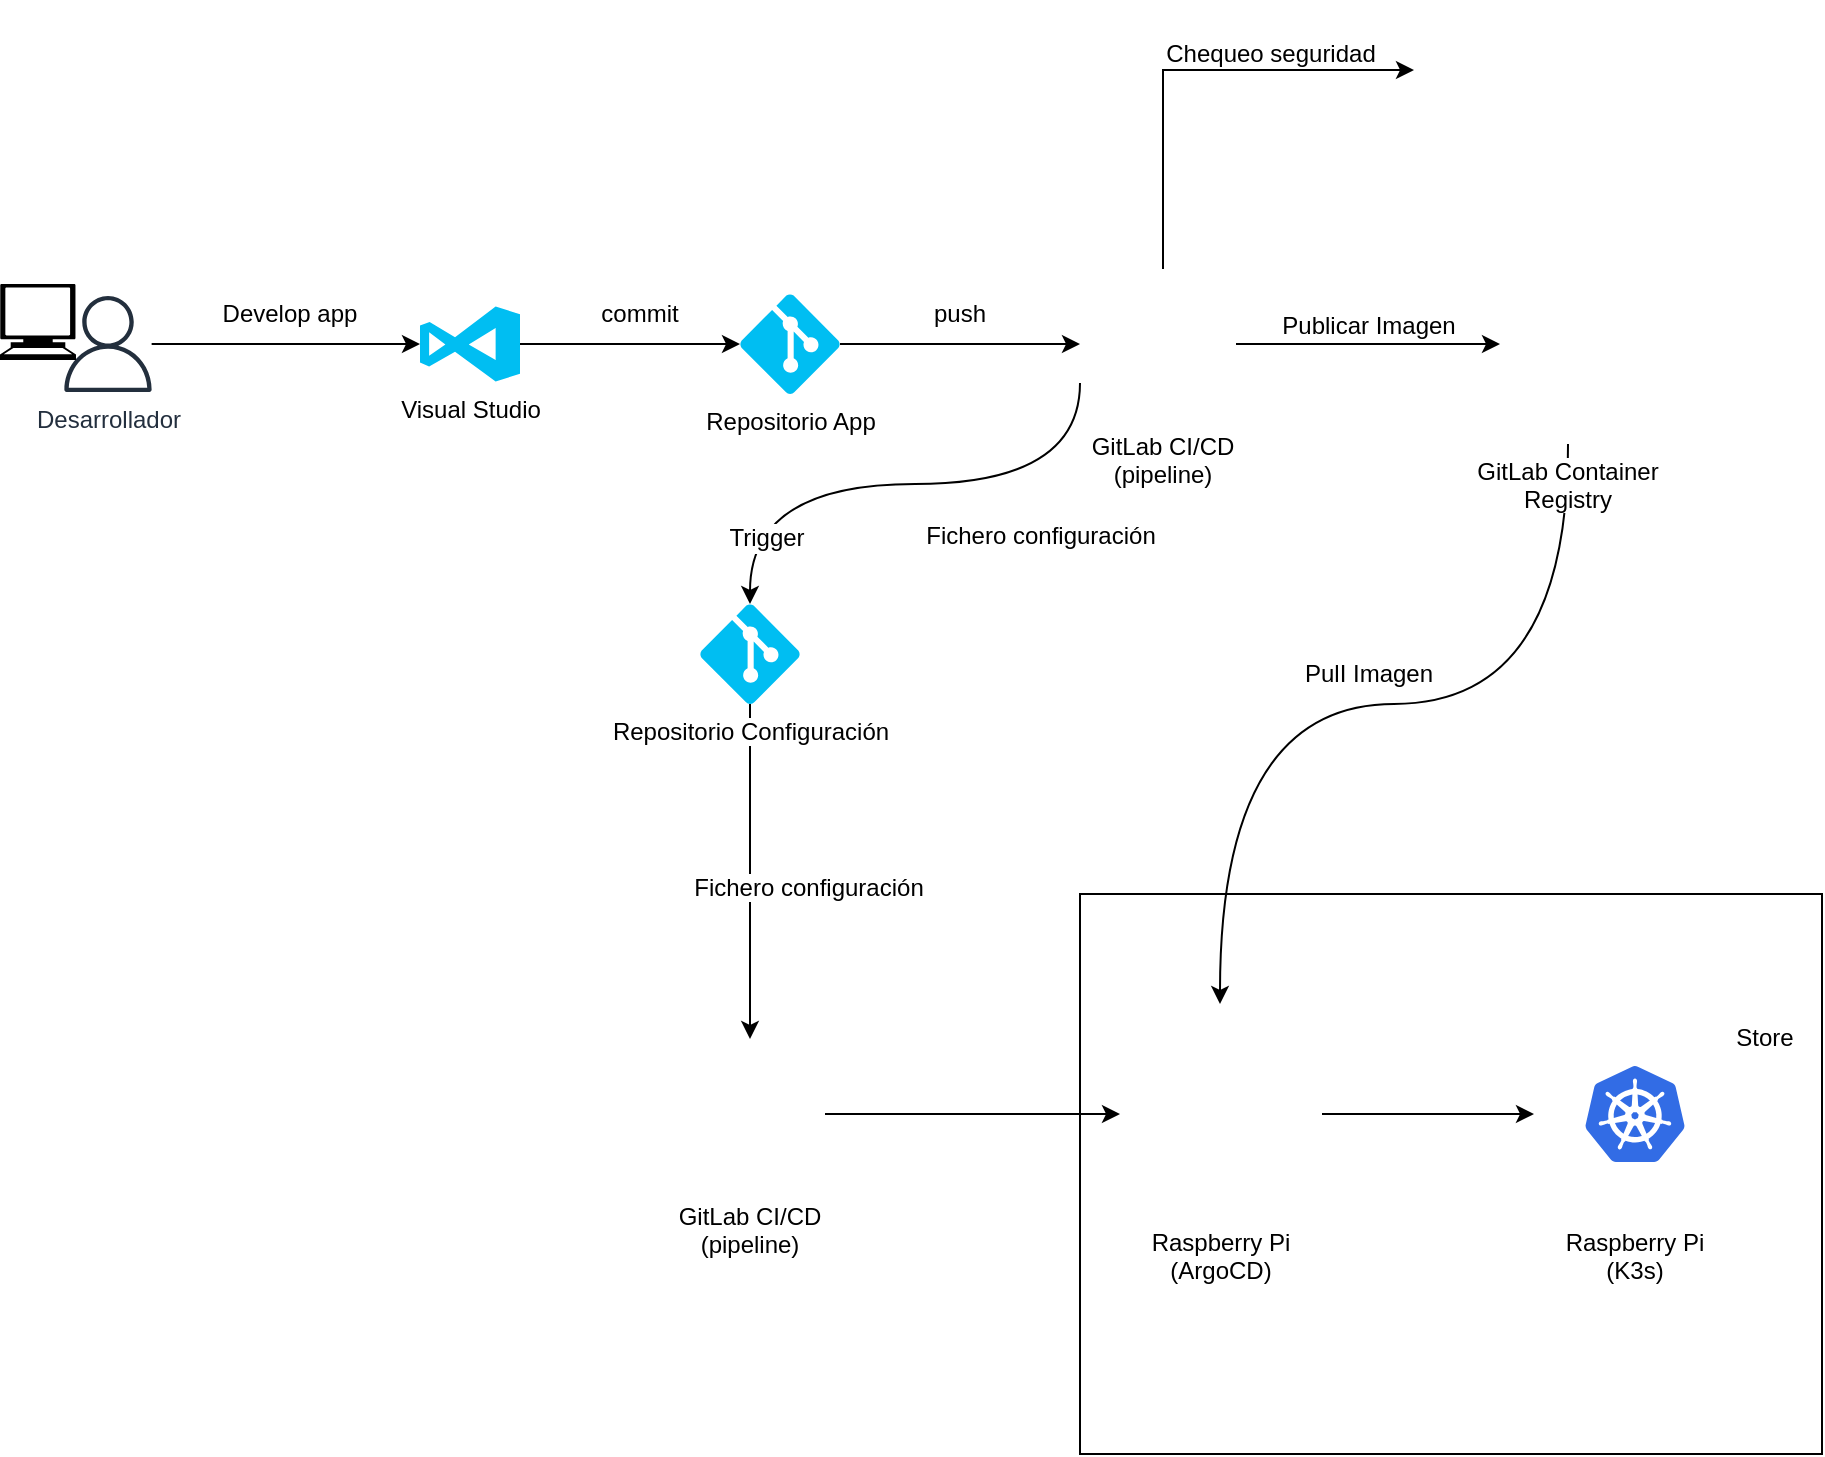 <mxfile version="21.3.2" type="google">
  <diagram name="Página-1" id="MsnoNWrRzmjqmd0Z6T3_">
    <mxGraphModel grid="1" page="1" gridSize="10" guides="1" tooltips="1" connect="1" arrows="1" fold="1" pageScale="1" pageWidth="827" pageHeight="1169" math="0" shadow="0">
      <root>
        <mxCell id="0" />
        <mxCell id="1" parent="0" />
        <mxCell id="6goechbQKsv9K9hbTXDx-4" value="" style="rounded=0;whiteSpace=wrap;html=1;" vertex="1" parent="1">
          <mxGeometry x="590" y="585" width="371" height="280" as="geometry" />
        </mxCell>
        <mxCell id="66gZf7kCn8pJGDCcsi5C-2" value="Raspberry Pi&#xa;(K3s)" style="shape=image;verticalLabelPosition=bottom;labelBackgroundColor=default;verticalAlign=top;aspect=fixed;imageAspect=0;image=https://static.thenounproject.com/png/1278470-200.png;" vertex="1" parent="1">
          <mxGeometry x="817" y="644.5" width="101" height="101" as="geometry" />
        </mxCell>
        <mxCell id="66gZf7kCn8pJGDCcsi5C-1" value="Raspberry Pi&#xa;(ArgoCD)" style="shape=image;verticalLabelPosition=bottom;labelBackgroundColor=default;verticalAlign=top;aspect=fixed;imageAspect=0;image=https://static.thenounproject.com/png/1278470-200.png;" vertex="1" parent="1">
          <mxGeometry x="610" y="644.5" width="101" height="101" as="geometry" />
        </mxCell>
        <mxCell id="uew_RBAOAXGTJZYq1Md9-3" style="edgeStyle=orthogonalEdgeStyle;rounded=0;orthogonalLoop=1;jettySize=auto;html=1;entryX=0;entryY=0.5;entryDx=0;entryDy=0;entryPerimeter=0;" edge="1" parent="1" source="uew_RBAOAXGTJZYq1Md9-17" target="uew_RBAOAXGTJZYq1Md9-2">
          <mxGeometry relative="1" as="geometry">
            <mxPoint x="240" y="310" as="targetPoint" />
            <mxPoint x="130" y="310" as="sourcePoint" />
          </mxGeometry>
        </mxCell>
        <mxCell id="uew_RBAOAXGTJZYq1Md9-5" style="edgeStyle=orthogonalEdgeStyle;rounded=0;orthogonalLoop=1;jettySize=auto;html=1;exitX=1;exitY=0.5;exitDx=0;exitDy=0;exitPerimeter=0;entryX=0;entryY=0.5;entryDx=0;entryDy=0;entryPerimeter=0;" edge="1" parent="1" source="uew_RBAOAXGTJZYq1Md9-2" target="uew_RBAOAXGTJZYq1Md9-4">
          <mxGeometry relative="1" as="geometry" />
        </mxCell>
        <mxCell id="uew_RBAOAXGTJZYq1Md9-2" value="Visual Studio" style="verticalLabelPosition=bottom;html=1;verticalAlign=top;align=center;strokeColor=none;fillColor=#00BEF2;shape=mxgraph.azure.visual_studio_online;" vertex="1" parent="1">
          <mxGeometry x="260" y="291.25" width="50" height="37.5" as="geometry" />
        </mxCell>
        <mxCell id="uew_RBAOAXGTJZYq1Md9-7" style="edgeStyle=orthogonalEdgeStyle;rounded=0;orthogonalLoop=1;jettySize=auto;html=1;exitX=1;exitY=0.5;exitDx=0;exitDy=0;exitPerimeter=0;entryX=0;entryY=0.5;entryDx=0;entryDy=0;" edge="1" parent="1" source="uew_RBAOAXGTJZYq1Md9-4">
          <mxGeometry relative="1" as="geometry">
            <mxPoint x="590" y="310" as="targetPoint" />
          </mxGeometry>
        </mxCell>
        <mxCell id="uew_RBAOAXGTJZYq1Md9-4" value="Repositorio App" style="verticalLabelPosition=bottom;html=1;verticalAlign=top;align=center;strokeColor=none;fillColor=#00BEF2;shape=mxgraph.azure.git_repository;" vertex="1" parent="1">
          <mxGeometry x="420" y="285" width="50" height="50" as="geometry" />
        </mxCell>
        <mxCell id="uew_RBAOAXGTJZYq1Md9-9" value="Develop app" style="text;html=1;strokeColor=none;fillColor=none;align=center;verticalAlign=middle;whiteSpace=wrap;rounded=0;" vertex="1" parent="1">
          <mxGeometry x="160" y="280" width="70" height="30" as="geometry" />
        </mxCell>
        <mxCell id="uew_RBAOAXGTJZYq1Md9-11" value="commit" style="text;html=1;strokeColor=none;fillColor=none;align=center;verticalAlign=middle;whiteSpace=wrap;rounded=0;" vertex="1" parent="1">
          <mxGeometry x="340" y="280" width="60" height="30" as="geometry" />
        </mxCell>
        <mxCell id="uew_RBAOAXGTJZYq1Md9-36" style="edgeStyle=orthogonalEdgeStyle;rounded=0;orthogonalLoop=1;jettySize=auto;html=1;exitX=0;exitY=0.75;exitDx=0;exitDy=0;entryX=0.5;entryY=0;entryDx=0;entryDy=0;curved=1;entryPerimeter=0;" edge="1" parent="1" target="2NlglB8Nsqgp8falOXYb-2">
          <mxGeometry relative="1" as="geometry">
            <Array as="points">
              <mxPoint x="590" y="380" />
              <mxPoint x="425" y="380" />
            </Array>
            <mxPoint x="590" y="329.5" as="sourcePoint" />
          </mxGeometry>
        </mxCell>
        <mxCell id="6goechbQKsv9K9hbTXDx-8" style="edgeStyle=orthogonalEdgeStyle;rounded=0;orthogonalLoop=1;jettySize=auto;html=1;exitX=1;exitY=0.5;exitDx=0;exitDy=0;entryX=0;entryY=0.5;entryDx=0;entryDy=0;startArrow=none;startFill=0;" edge="1" parent="1">
          <mxGeometry relative="1" as="geometry">
            <mxPoint x="668" y="310" as="sourcePoint" />
            <mxPoint x="800" y="310" as="targetPoint" />
          </mxGeometry>
        </mxCell>
        <mxCell id="uew_RBAOAXGTJZYq1Md9-33" value="Fichero configuración" style="shape=image;html=1;verticalAlign=top;verticalLabelPosition=bottom;labelBackgroundColor=#ffffff;imageAspect=0;aspect=fixed;image=https://cdn1.iconfinder.com/data/icons/bootstrap-vol-3/16/filetype-yml-128.png" vertex="1" parent="1">
          <mxGeometry x="546" y="344" width="48" height="48" as="geometry" />
        </mxCell>
        <mxCell id="uew_RBAOAXGTJZYq1Md9-37" value="push" style="text;html=1;strokeColor=none;fillColor=none;align=center;verticalAlign=middle;whiteSpace=wrap;rounded=0;" vertex="1" parent="1">
          <mxGeometry x="500" y="280" width="60" height="30" as="geometry" />
        </mxCell>
        <mxCell id="uew_RBAOAXGTJZYq1Md9-31" value="" style="shape=image;verticalLabelPosition=bottom;labelBackgroundColor=default;verticalAlign=top;aspect=fixed;imageAspect=0;image=https://www.svgrepo.com/show/354365/sonarqube.svg;" vertex="1" parent="1">
          <mxGeometry x="757" y="138" width="70" height="70" as="geometry" />
        </mxCell>
        <mxCell id="uew_RBAOAXGTJZYq1Md9-35" value="" style="image;sketch=0;aspect=fixed;html=1;points=[];align=center;fontSize=12;image=img/lib/mscae/Kubernetes.svg;" vertex="1" parent="1">
          <mxGeometry x="842.5" y="671" width="50" height="48" as="geometry" />
        </mxCell>
        <mxCell id="6goechbQKsv9K9hbTXDx-2" style="edgeStyle=orthogonalEdgeStyle;rounded=0;orthogonalLoop=1;jettySize=auto;html=1;exitX=1;exitY=0.5;exitDx=0;exitDy=0;entryX=0;entryY=0.5;entryDx=0;entryDy=0;" edge="1" parent="1" source="66gZf7kCn8pJGDCcsi5C-1" target="66gZf7kCn8pJGDCcsi5C-2">
          <mxGeometry relative="1" as="geometry" />
        </mxCell>
        <mxCell id="IhiTzGA50cmb-pU29daW-2" style="edgeStyle=orthogonalEdgeStyle;rounded=0;orthogonalLoop=1;jettySize=auto;html=1;curved=1;startArrow=classic;startFill=1;endArrow=none;endFill=0;entryX=0.5;entryY=1;entryDx=0;entryDy=0;" edge="1" parent="1" target="Q5xqsGr5oPZHppVBRSi1-2">
          <mxGeometry relative="1" as="geometry">
            <mxPoint x="830" y="370" as="targetPoint" />
            <mxPoint x="660" y="640" as="sourcePoint" />
            <Array as="points">
              <mxPoint x="660" y="490" />
              <mxPoint x="834" y="490" />
            </Array>
          </mxGeometry>
        </mxCell>
        <mxCell id="uew_RBAOAXGTJZYq1Md9-20" value="" style="shape=image;verticalLabelPosition=bottom;labelBackgroundColor=default;verticalAlign=top;aspect=fixed;imageAspect=0;image=https://cncf-branding.netlify.app/img/projects/argo/icon/color/argo-icon-color.png;" vertex="1" parent="1">
          <mxGeometry x="620" y="655" width="80" height="80" as="geometry" />
        </mxCell>
        <mxCell id="6goechbQKsv9K9hbTXDx-10" value="Publicar Imagen" style="text;html=1;align=center;verticalAlign=middle;resizable=0;points=[];autosize=1;strokeColor=none;fillColor=none;" vertex="1" parent="1">
          <mxGeometry x="679" y="286" width="110" height="30" as="geometry" />
        </mxCell>
        <mxCell id="IhiTzGA50cmb-pU29daW-3" value="PulI Imagen" style="text;html=1;align=center;verticalAlign=middle;resizable=0;points=[];autosize=1;strokeColor=none;fillColor=none;" vertex="1" parent="1">
          <mxGeometry x="689" y="460" width="90" height="30" as="geometry" />
        </mxCell>
        <mxCell id="Q5xqsGr5oPZHppVBRSi1-2" value="GitLab Container&#xa;Registry" style="shape=image;verticalLabelPosition=bottom;labelBackgroundColor=default;verticalAlign=top;aspect=fixed;imageAspect=0;image=https://gitlab.com/uploads/-/system/project/avatar/12212610/gitlab-slack-archivist-icon.png;" vertex="1" parent="1">
          <mxGeometry x="784" y="260" width="100" height="100" as="geometry" />
        </mxCell>
        <mxCell id="6pu60VXScyzwHpyzf8q0-1" style="edgeStyle=orthogonalEdgeStyle;rounded=0;orthogonalLoop=1;jettySize=auto;html=1;exitX=0.5;exitY=0;exitDx=0;exitDy=0;entryX=0;entryY=0.5;entryDx=0;entryDy=0;" edge="1" parent="1" source="Q5xqsGr5oPZHppVBRSi1-3" target="uew_RBAOAXGTJZYq1Md9-31">
          <mxGeometry relative="1" as="geometry" />
        </mxCell>
        <mxCell id="Q5xqsGr5oPZHppVBRSi1-3" value="GitLab CI/CD&#xa;(pipeline)" style="shape=image;verticalLabelPosition=bottom;labelBackgroundColor=default;verticalAlign=top;aspect=fixed;imageAspect=0;image=https://cdn-icons-png.flaticon.com/512/5968/5968853.png;" vertex="1" parent="1">
          <mxGeometry x="594" y="272.5" width="75" height="75" as="geometry" />
        </mxCell>
        <mxCell id="6pu60VXScyzwHpyzf8q0-2" value="Chequeo seguridad" style="text;html=1;align=center;verticalAlign=middle;resizable=0;points=[];autosize=1;strokeColor=none;fillColor=none;" vertex="1" parent="1">
          <mxGeometry x="620" y="150" width="130" height="30" as="geometry" />
        </mxCell>
        <mxCell id="6pu60VXScyzwHpyzf8q0-3" value="Trigger" style="text;html=1;align=center;verticalAlign=middle;resizable=0;points=[];autosize=1;strokeColor=none;fillColor=none;labelBackgroundColor=default;" vertex="1" parent="1">
          <mxGeometry x="402.5" y="392" width="60" height="30" as="geometry" />
        </mxCell>
        <mxCell id="0w_XXnoHaXdIjj3HbO3M-1" value="" style="group" connectable="0" vertex="1" parent="1">
          <mxGeometry x="50" y="280" width="78" height="54" as="geometry" />
        </mxCell>
        <mxCell id="uew_RBAOAXGTJZYq1Md9-17" value="Desarrollador" style="sketch=0;outlineConnect=0;fontColor=#232F3E;gradientColor=none;fillColor=#232F3D;strokeColor=none;dashed=0;verticalLabelPosition=bottom;verticalAlign=top;align=center;html=1;fontSize=12;fontStyle=0;aspect=fixed;pointerEvents=1;shape=mxgraph.aws4.user;" vertex="1" parent="0w_XXnoHaXdIjj3HbO3M-1">
          <mxGeometry x="30" y="6" width="48" height="48" as="geometry" />
        </mxCell>
        <mxCell id="uew_RBAOAXGTJZYq1Md9-34" value="" style="shape=mxgraph.signs.tech.computer;html=1;pointerEvents=1;fillColor=#000000;strokeColor=none;verticalLabelPosition=bottom;verticalAlign=top;align=center;" vertex="1" parent="0w_XXnoHaXdIjj3HbO3M-1">
          <mxGeometry width="38" height="38" as="geometry" />
        </mxCell>
        <mxCell id="2NlglB8Nsqgp8falOXYb-5" style="edgeStyle=orthogonalEdgeStyle;rounded=0;orthogonalLoop=1;jettySize=auto;html=1;entryX=0.5;entryY=0;entryDx=0;entryDy=0;" edge="1" parent="1" source="2NlglB8Nsqgp8falOXYb-2" target="2NlglB8Nsqgp8falOXYb-4">
          <mxGeometry relative="1" as="geometry" />
        </mxCell>
        <mxCell id="2NlglB8Nsqgp8falOXYb-2" value="Repositorio Configuración" style="verticalLabelPosition=bottom;html=1;verticalAlign=top;align=center;strokeColor=none;fillColor=#00BEF2;shape=mxgraph.azure.git_repository;labelBackgroundColor=default;" vertex="1" parent="1">
          <mxGeometry x="400" y="440" width="50" height="50" as="geometry" />
        </mxCell>
        <mxCell id="2NlglB8Nsqgp8falOXYb-3" style="edgeStyle=orthogonalEdgeStyle;rounded=0;orthogonalLoop=1;jettySize=auto;html=1;entryX=0;entryY=0.5;entryDx=0;entryDy=0;curved=1;exitX=1;exitY=0.5;exitDx=0;exitDy=0;" edge="1" parent="1" source="2NlglB8Nsqgp8falOXYb-4" target="66gZf7kCn8pJGDCcsi5C-1">
          <mxGeometry relative="1" as="geometry">
            <mxPoint x="460" y="465" as="sourcePoint" />
          </mxGeometry>
        </mxCell>
        <mxCell id="2NlglB8Nsqgp8falOXYb-4" value="GitLab CI/CD&#xa;(pipeline)" style="shape=image;verticalLabelPosition=bottom;labelBackgroundColor=default;verticalAlign=top;aspect=fixed;imageAspect=0;image=https://cdn-icons-png.flaticon.com/512/5968/5968853.png;" vertex="1" parent="1">
          <mxGeometry x="387.5" y="657.5" width="75" height="75" as="geometry" />
        </mxCell>
        <mxCell id="2NlglB8Nsqgp8falOXYb-7" value="Fichero configuración" style="shape=image;html=1;verticalAlign=top;verticalLabelPosition=bottom;labelBackgroundColor=#ffffff;imageAspect=0;aspect=fixed;image=https://cdn1.iconfinder.com/data/icons/bootstrap-vol-3/16/filetype-yml-128.png" vertex="1" parent="1">
          <mxGeometry x="430" y="520" width="48" height="48" as="geometry" />
        </mxCell>
        <mxCell id="nS4sSqRFHSiTNbf54ONe-2" value="Store" style="shape=image;html=1;verticalAlign=top;verticalLabelPosition=bottom;labelBackgroundColor=#ffffff;imageAspect=0;aspect=fixed;image=https://cdn1.iconfinder.com/data/icons/social-media-vol-1/24/_play_store-128.png" vertex="1" parent="1">
          <mxGeometry x="903" y="585" width="58" height="58" as="geometry" />
        </mxCell>
      </root>
    </mxGraphModel>
  </diagram>
</mxfile>
